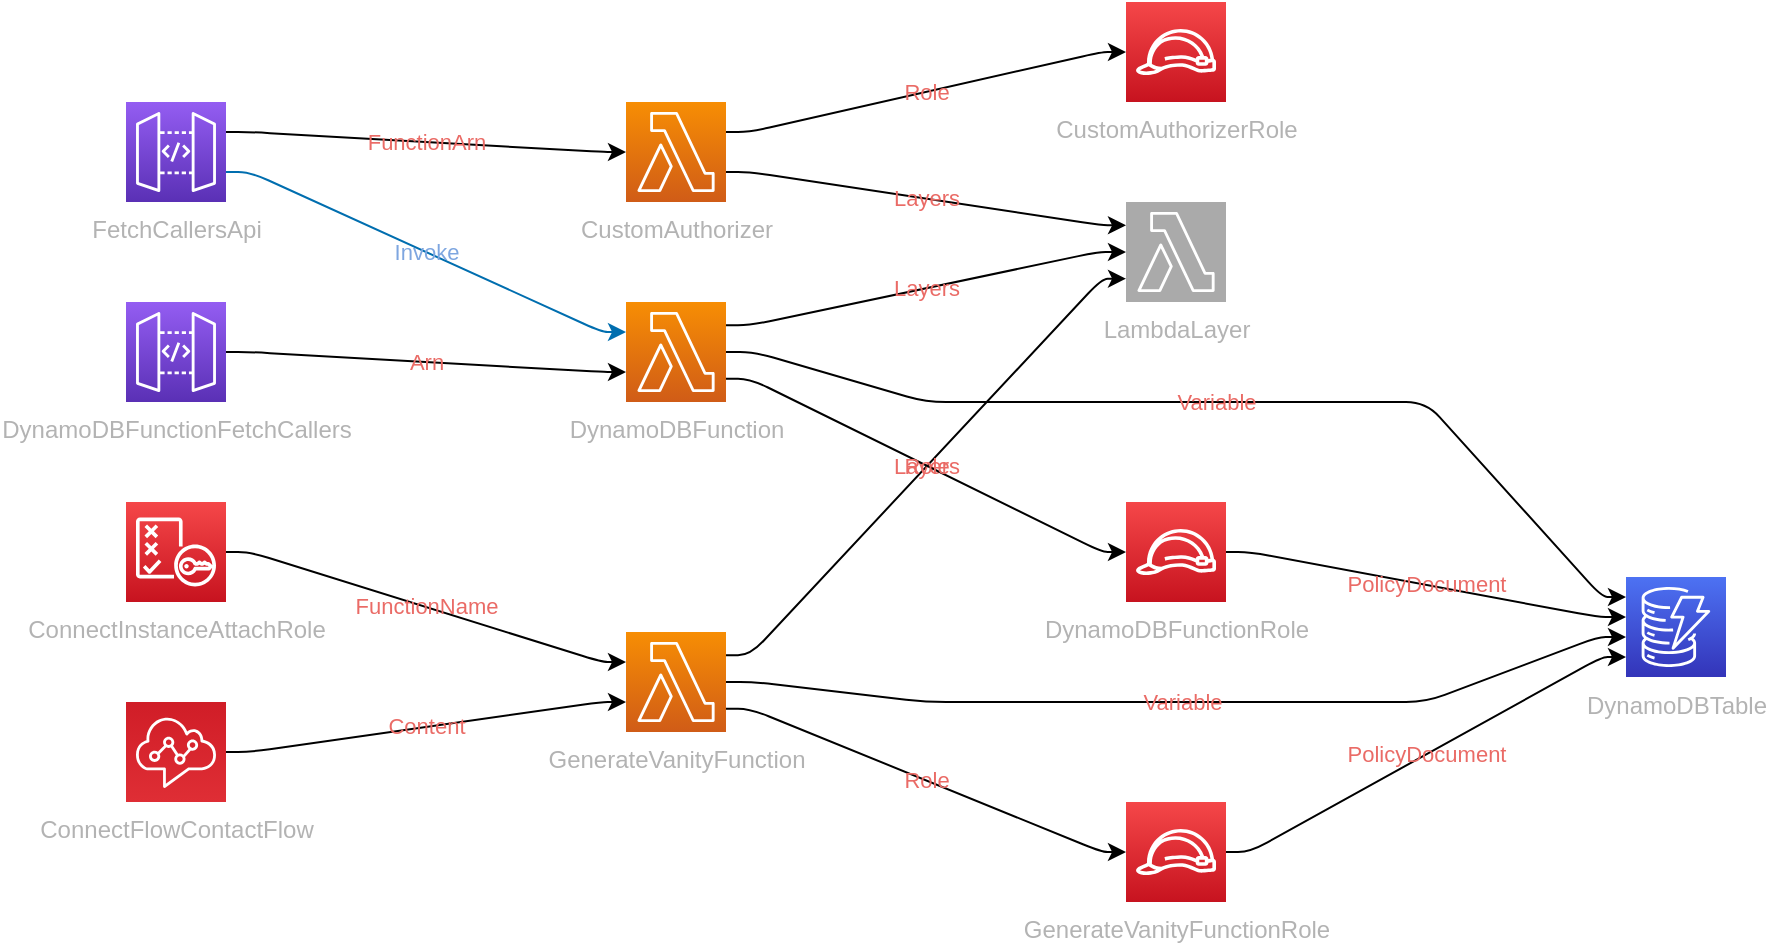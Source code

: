 <mxfile pages="2">
    <diagram id="diagramid" name="Diagram">
        <mxGraphModel dx="2002" dy="524" grid="1" gridSize="10" guides="1" tooltips="1" connect="1" arrows="1" fold="1" page="1" pageScale="1" pageWidth="850" pageHeight="1100" math="0" shadow="0">
            <root>
                <mxCell id="0"/>
                <mxCell id="1" parent="0"/>
                <mxCell id="2" value="DynamoDBTable" style="outlineConnect=0;fontColor=#B3B3B3;gradientColor=#4D72F3;gradientDirection=north;fillColor=#3334B9;strokeColor=#ffffff;dashed=0;verticalLabelPosition=bottom;verticalAlign=top;align=center;html=1;fontSize=12;fontStyle=0;aspect=fixed;shape=mxgraph.aws4.resourceIcon;resIcon=mxgraph.aws4.dynamodb;" parent="1" vertex="1">
                    <mxGeometry x="750" y="287.5" width="50" height="50" as="geometry"/>
                </mxCell>
                <mxCell id="3" value="GenerateVanityFunction" style="outlineConnect=0;fontColor=#B3B3B3;gradientColor=#F78E04;gradientDirection=north;fillColor=#D05C17;strokeColor=#ffffff;dashed=0;verticalLabelPosition=bottom;verticalAlign=top;align=center;html=1;fontSize=12;fontStyle=0;aspect=fixed;shape=mxgraph.aws4.resourceIcon;resIcon=mxgraph.aws4.lambda;" parent="1" vertex="1">
                    <mxGeometry x="250" y="315" width="50" height="50" as="geometry"/>
                </mxCell>
                <mxCell id="4" value="GenerateVanityFunctionRole" style="outlineConnect=0;fontColor=#B3B3B3;gradientColor=#F54749;gradientDirection=north;fillColor=#C7131F;strokeColor=#ffffff;dashed=0;verticalLabelPosition=bottom;verticalAlign=top;align=center;html=1;fontSize=12;fontStyle=0;aspect=fixed;shape=mxgraph.aws4.resourceIcon;resIcon=mxgraph.aws4.role;" parent="1" vertex="1">
                    <mxGeometry x="500" y="400" width="50" height="50" as="geometry"/>
                </mxCell>
                <mxCell id="5" value="DynamoDBFunction" style="outlineConnect=0;fontColor=#B3B3B3;gradientColor=#F78E04;gradientDirection=north;fillColor=#D05C17;strokeColor=#ffffff;dashed=0;verticalLabelPosition=bottom;verticalAlign=top;align=center;html=1;fontSize=12;fontStyle=0;aspect=fixed;shape=mxgraph.aws4.resourceIcon;resIcon=mxgraph.aws4.lambda;" parent="1" vertex="1">
                    <mxGeometry x="250" y="150" width="50" height="50" as="geometry"/>
                </mxCell>
                <mxCell id="6" value="DynamoDBFunctionRole" style="outlineConnect=0;fontColor=#B3B3B3;gradientColor=#F54749;gradientDirection=north;fillColor=#C7131F;strokeColor=#ffffff;dashed=0;verticalLabelPosition=bottom;verticalAlign=top;align=center;html=1;fontSize=12;fontStyle=0;aspect=fixed;shape=mxgraph.aws4.resourceIcon;resIcon=mxgraph.aws4.role;" parent="1" vertex="1">
                    <mxGeometry x="500" y="250" width="50" height="50" as="geometry"/>
                </mxCell>
                <mxCell id="7" value="CustomAuthorizer" style="outlineConnect=0;fontColor=#B3B3B3;gradientColor=#F78E04;gradientDirection=north;fillColor=#D05C17;strokeColor=#ffffff;dashed=0;verticalLabelPosition=bottom;verticalAlign=top;align=center;html=1;fontSize=12;fontStyle=0;aspect=fixed;shape=mxgraph.aws4.resourceIcon;resIcon=mxgraph.aws4.lambda;" parent="1" vertex="1">
                    <mxGeometry x="250" y="50" width="50" height="50" as="geometry"/>
                </mxCell>
                <mxCell id="8" value="CustomAuthorizerRole" style="outlineConnect=0;fontColor=#B3B3B3;gradientColor=#F54749;gradientDirection=north;fillColor=#C7131F;strokeColor=#ffffff;dashed=0;verticalLabelPosition=bottom;verticalAlign=top;align=center;html=1;fontSize=12;fontStyle=0;aspect=fixed;shape=mxgraph.aws4.resourceIcon;resIcon=mxgraph.aws4.role;" parent="1" vertex="1">
                    <mxGeometry x="500" width="50" height="50" as="geometry"/>
                </mxCell>
                <mxCell id="9" value="FetchCallersApi" style="outlineConnect=0;fontColor=#B3B3B3;gradientColor=#945DF2;gradientDirection=north;fillColor=#5A30B5;strokeColor=#ffffff;dashed=0;verticalLabelPosition=bottom;verticalAlign=top;align=center;html=1;fontSize=12;fontStyle=0;aspect=fixed;shape=mxgraph.aws4.resourceIcon;resIcon=mxgraph.aws4.api_gateway;" parent="1" vertex="1">
                    <mxGeometry y="50" width="50" height="50" as="geometry"/>
                </mxCell>
                <mxCell id="10" value="ConnectInstanceAttachRole" style="outlineConnect=0;fontColor=#B3B3B3;gradientColor=#F54749;gradientDirection=north;fillColor=#C7131F;strokeColor=#ffffff;dashed=0;verticalLabelPosition=bottom;verticalAlign=top;align=center;html=1;fontSize=12;fontStyle=0;aspect=fixed;shape=mxgraph.aws4.resourceIcon;resIcon=mxgraph.aws4.policy;" parent="1" vertex="1">
                    <mxGeometry y="250" width="50" height="50" as="geometry"/>
                </mxCell>
                <mxCell id="11" value="ConnectFlowContactFlow" style="outlineConnect=0;fontColor=#B3B3B3;gradientColor=#d01d27;gradientDirection=north;fillColor=#df2e35;strokeColor=#ffffff;dashed=0;verticalLabelPosition=bottom;verticalAlign=top;align=center;html=1;fontSize=12;fontStyle=0;aspect=fixed;shape=mxgraph.aws4.resourceIcon;resIcon=mxgraph.aws4.connect;" parent="1" vertex="1">
                    <mxGeometry y="350" width="50" height="50" as="geometry"/>
                </mxCell>
                <mxCell id="12" value="DynamoDBFunctionFetchCallers" style="outlineConnect=0;fontColor=#B3B3B3;gradientColor=#945DF2;gradientDirection=north;fillColor=#5A30B5;strokeColor=#ffffff;dashed=0;verticalLabelPosition=bottom;verticalAlign=top;align=center;html=1;fontSize=12;fontStyle=0;aspect=fixed;shape=mxgraph.aws4.resourceIcon;resIcon=mxgraph.aws4.api_gateway;" parent="1" vertex="1">
                    <mxGeometry y="150" width="50" height="50" as="geometry"/>
                </mxCell>
                <mxCell id="13" value="LambdaLayer" style="outlineConnect=0;fontColor=#B3B3B3;gradientColor=#aaaaaa;gradientDirection=north;fillColor=#aaaaaa;strokeColor=#ffffff;dashed=0;verticalLabelPosition=bottom;verticalAlign=top;align=center;html=1;fontSize=12;fontStyle=0;aspect=fixed;shape=mxgraph.aws4.resourceIcon;resIcon=mxgraph.aws4.lambda;" parent="1" vertex="1">
                    <mxGeometry x="500" y="100" width="50" height="50" as="geometry"/>
                </mxCell>
                <mxCell id="lambda  017000801446&#10;19|GenerateVanityFunction" value="Layers" style="edgeStyle=orthogonalEdgeStyle;rounded=1;orthogonalLoop=1;jettySize=auto;html=1;labelBackgroundColor=none;fontColor=#EA6B66;noEdgeStyle=1;orthogonal=1;" parent="1" source="3" target="13" edge="1">
                    <mxGeometry relative="1" as="geometry">
                        <Array as="points">
                            <mxPoint x="312" y="326.667"/>
                            <mxPoint x="488" y="138.333"/>
                        </Array>
                    </mxGeometry>
                </mxCell>
                <mxCell id="DynamoDBTable|GenerateVanityFunction" value="Variable" style="edgeStyle=orthogonalEdgeStyle;rounded=1;orthogonalLoop=1;jettySize=auto;html=1;labelBackgroundColor=none;fontColor=#EA6B66;noEdgeStyle=1;orthogonal=1;" parent="1" source="3" target="2" edge="1">
                    <mxGeometry relative="1" as="geometry">
                        <Array as="points">
                            <mxPoint x="314" y="340"/>
                            <mxPoint x="400" y="350"/>
                            <mxPoint x="650" y="350"/>
                            <mxPoint x="736" y="317.5"/>
                        </Array>
                    </mxGeometry>
                </mxCell>
                <mxCell id="GenerateVanityFunctionRole|GenerateVanityFunction" value="Role" style="edgeStyle=orthogonalEdgeStyle;rounded=1;orthogonalLoop=1;jettySize=auto;html=1;labelBackgroundColor=none;fontColor=#EA6B66;noEdgeStyle=1;orthogonal=1;" parent="1" source="3" target="4" edge="1">
                    <mxGeometry relative="1" as="geometry">
                        <Array as="points">
                            <mxPoint x="312" y="353.333"/>
                            <mxPoint x="488" y="425"/>
                        </Array>
                    </mxGeometry>
                </mxCell>
                <mxCell id="DynamoDBTable|GenerateVanityFunctionRole" value="PolicyDocument" style="edgeStyle=orthogonalEdgeStyle;rounded=1;orthogonalLoop=1;jettySize=auto;html=1;labelBackgroundColor=none;fontColor=#EA6B66;noEdgeStyle=1;orthogonal=1;" parent="1" source="4" target="2" edge="1">
                    <mxGeometry relative="1" as="geometry">
                        <Array as="points">
                            <mxPoint x="562" y="425"/>
                            <mxPoint x="738" y="327.5"/>
                        </Array>
                    </mxGeometry>
                </mxCell>
                <mxCell id="lambda  017000801446&#10;19|DynamoDBFunction" value="Layers" style="edgeStyle=orthogonalEdgeStyle;rounded=1;orthogonalLoop=1;jettySize=auto;html=1;labelBackgroundColor=none;fontColor=#EA6B66;noEdgeStyle=1;orthogonal=1;" parent="1" source="5" target="13" edge="1">
                    <mxGeometry relative="1" as="geometry">
                        <Array as="points">
                            <mxPoint x="312" y="161.667"/>
                            <mxPoint x="486" y="125"/>
                        </Array>
                    </mxGeometry>
                </mxCell>
                <mxCell id="DynamoDBTable|DynamoDBFunction" value="Variable" style="edgeStyle=orthogonalEdgeStyle;rounded=1;orthogonalLoop=1;jettySize=auto;html=1;labelBackgroundColor=none;fontColor=#EA6B66;noEdgeStyle=1;orthogonal=1;" parent="1" source="5" target="2" edge="1">
                    <mxGeometry relative="1" as="geometry">
                        <Array as="points">
                            <mxPoint x="314" y="175"/>
                            <mxPoint x="400" y="200"/>
                            <mxPoint x="650" y="200"/>
                            <mxPoint x="738" y="297.5"/>
                        </Array>
                    </mxGeometry>
                </mxCell>
                <mxCell id="FetchCallersApi|DynamoDBFunction" value="Invoke" style="edgeStyle=orthogonalEdgeStyle;rounded=1;orthogonalLoop=1;jettySize=auto;html=1;fillColor=#1ba1e2;strokeColor=#006EAF;labelBackgroundColor=none;fontColor=#7EA6E0;noEdgeStyle=1;orthogonal=1;" parent="1" source="9" target="5" edge="1">
                    <mxGeometry relative="1" as="geometry">
                        <Array as="points">
                            <mxPoint x="62" y="85"/>
                            <mxPoint x="238" y="165"/>
                        </Array>
                    </mxGeometry>
                </mxCell>
                <mxCell id="DynamoDBFunctionRole|DynamoDBFunction" value="Role" style="edgeStyle=orthogonalEdgeStyle;rounded=1;orthogonalLoop=1;jettySize=auto;html=1;labelBackgroundColor=none;fontColor=#EA6B66;noEdgeStyle=1;orthogonal=1;" parent="1" source="5" target="6" edge="1">
                    <mxGeometry relative="1" as="geometry">
                        <Array as="points">
                            <mxPoint x="312" y="188.333"/>
                            <mxPoint x="488" y="275"/>
                        </Array>
                    </mxGeometry>
                </mxCell>
                <mxCell id="DynamoDBTable|DynamoDBFunctionRole" value="PolicyDocument" style="edgeStyle=orthogonalEdgeStyle;rounded=1;orthogonalLoop=1;jettySize=auto;html=1;labelBackgroundColor=none;fontColor=#EA6B66;noEdgeStyle=1;orthogonal=1;" parent="1" source="6" target="2" edge="1">
                    <mxGeometry relative="1" as="geometry">
                        <Array as="points">
                            <mxPoint x="562" y="275"/>
                            <mxPoint x="736" y="307.5"/>
                        </Array>
                    </mxGeometry>
                </mxCell>
                <mxCell id="lambda  017000801446&#10;19|CustomAuthorizer" value="Layers" style="edgeStyle=orthogonalEdgeStyle;rounded=1;orthogonalLoop=1;jettySize=auto;html=1;labelBackgroundColor=none;fontColor=#EA6B66;noEdgeStyle=1;orthogonal=1;" parent="1" source="7" target="13" edge="1">
                    <mxGeometry relative="1" as="geometry">
                        <Array as="points">
                            <mxPoint x="312" y="85"/>
                            <mxPoint x="488" y="111.667"/>
                        </Array>
                    </mxGeometry>
                </mxCell>
                <mxCell id="CustomAuthorizerRole|CustomAuthorizer" value="Role" style="edgeStyle=orthogonalEdgeStyle;rounded=1;orthogonalLoop=1;jettySize=auto;html=1;labelBackgroundColor=none;fontColor=#EA6B66;noEdgeStyle=1;orthogonal=1;" parent="1" source="7" target="8" edge="1">
                    <mxGeometry relative="1" as="geometry">
                        <Array as="points">
                            <mxPoint x="312" y="65"/>
                            <mxPoint x="488" y="25"/>
                        </Array>
                    </mxGeometry>
                </mxCell>
                <mxCell id="CustomAuthorizer|FetchCallersApi" value="FunctionArn" style="edgeStyle=orthogonalEdgeStyle;rounded=1;orthogonalLoop=1;jettySize=auto;html=1;labelBackgroundColor=none;fontColor=#EA6B66;noEdgeStyle=1;orthogonal=1;" parent="1" source="9" target="7" edge="1">
                    <mxGeometry relative="1" as="geometry">
                        <Array as="points">
                            <mxPoint x="62" y="65"/>
                            <mxPoint x="238" y="75"/>
                        </Array>
                    </mxGeometry>
                </mxCell>
                <mxCell id="GenerateVanityFunction|ConnectInstanceAttachRole" value="FunctionName" style="edgeStyle=orthogonalEdgeStyle;rounded=1;orthogonalLoop=1;jettySize=auto;html=1;labelBackgroundColor=none;fontColor=#EA6B66;noEdgeStyle=1;orthogonal=1;" parent="1" source="10" target="3" edge="1">
                    <mxGeometry relative="1" as="geometry">
                        <Array as="points">
                            <mxPoint x="62" y="275"/>
                            <mxPoint x="238" y="330"/>
                        </Array>
                    </mxGeometry>
                </mxCell>
                <mxCell id="GenerateVanityFunction|ConnectFlowContactFlow" value="Content" style="edgeStyle=orthogonalEdgeStyle;rounded=1;orthogonalLoop=1;jettySize=auto;html=1;labelBackgroundColor=none;fontColor=#EA6B66;noEdgeStyle=1;orthogonal=1;" parent="1" source="11" target="3" edge="1">
                    <mxGeometry relative="1" as="geometry">
                        <Array as="points">
                            <mxPoint x="62" y="375"/>
                            <mxPoint x="238" y="350"/>
                        </Array>
                    </mxGeometry>
                </mxCell>
                <mxCell id="DynamoDBFunction|DynamoDBFunctionFetchCallers" value="Arn" style="edgeStyle=orthogonalEdgeStyle;rounded=1;orthogonalLoop=1;jettySize=auto;html=1;labelBackgroundColor=none;fontColor=#EA6B66;noEdgeStyle=1;orthogonal=1;" parent="1" source="12" target="5" edge="1">
                    <mxGeometry relative="1" as="geometry">
                        <Array as="points">
                            <mxPoint x="62" y="175"/>
                            <mxPoint x="238" y="185"/>
                        </Array>
                    </mxGeometry>
                </mxCell>
            </root>
        </mxGraphModel>
    </diagram>
</mxfile>